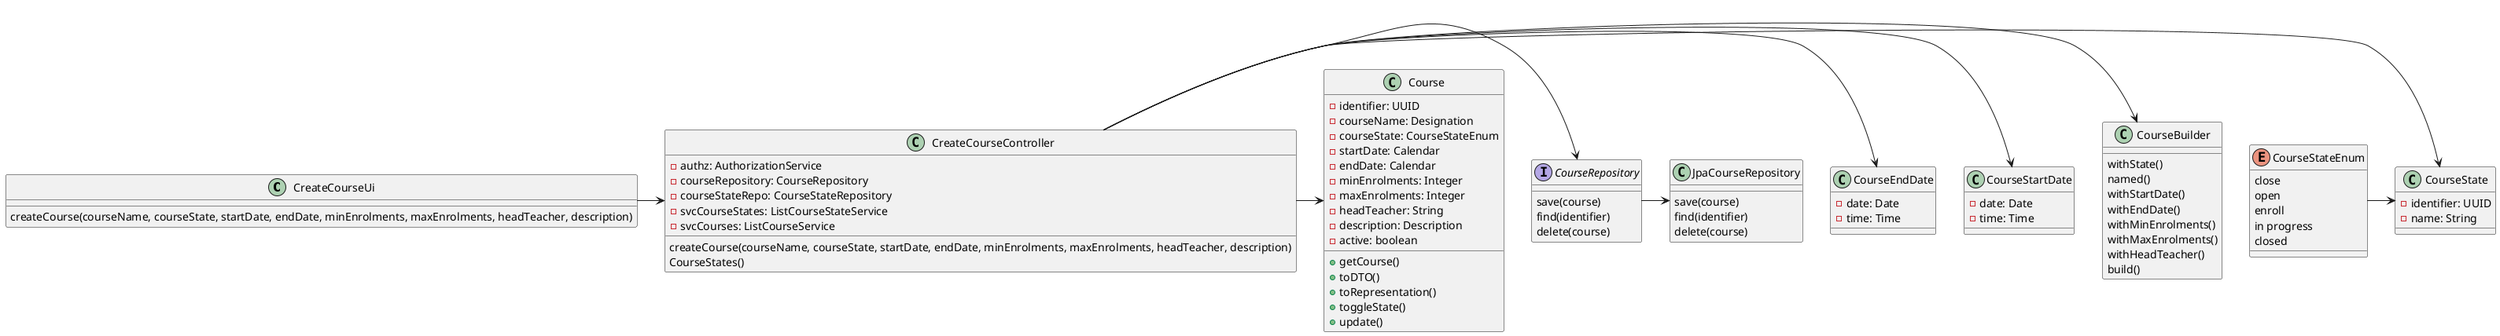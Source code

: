 @startuml


class CreateCourseUi {
    createCourse(courseName, courseState, startDate, endDate, minEnrolments, maxEnrolments, headTeacher, description)
}

class CreateCourseController {
    - authz: AuthorizationService
    - courseRepository: CourseRepository
    - courseStateRepo: CourseStateRepository
    - svcCourseStates: ListCourseStateService
    - svcCourses: ListCourseService
    createCourse(courseName, courseState, startDate, endDate, minEnrolments, maxEnrolments, headTeacher, description)
    CourseStates()
}

interface CourseRepository {
    save(course)
    find(identifier)
    delete(course)
}

class JpaCourseRepository {
    save(course)
    find(identifier)
    delete(course)
}

class Course {
    - identifier: UUID
    - courseName: Designation
    - courseState: CourseStateEnum
    - startDate: Calendar
    - endDate: Calendar
    - minEnrolments: Integer
    - maxEnrolments: Integer
    - headTeacher: String
    - description: Description
    - active: boolean
    + getCourse()
    + toDTO()
    + toRepresentation()
    + toggleState()
    + update()
}

class CourseBuilder {
    withState()
    named()
    withStartDate()
    withEndDate()
    withMinEnrolments()
    withMaxEnrolments()
    withHeadTeacher()
    build()
}

class CourseState {
    - identifier: UUID
    - name: String
}

enum CourseStateEnum {
    close
    open
    enroll
    in progress
    closed
}

class CourseStartDate {
    - date: Date
    - time: Time
}

class CourseEndDate {
    - date: Date
    - time: Time
}

CreateCourseUi -> CreateCourseController
CreateCourseController -> CourseBuilder
CreateCourseController -> CourseState
CourseStateEnum -> CourseState
CreateCourseController -> CourseStartDate
CreateCourseController -> CourseEndDate
CreateCourseController -> CourseRepository
CourseRepository -> JpaCourseRepository
CreateCourseController -> Course
@enduml
